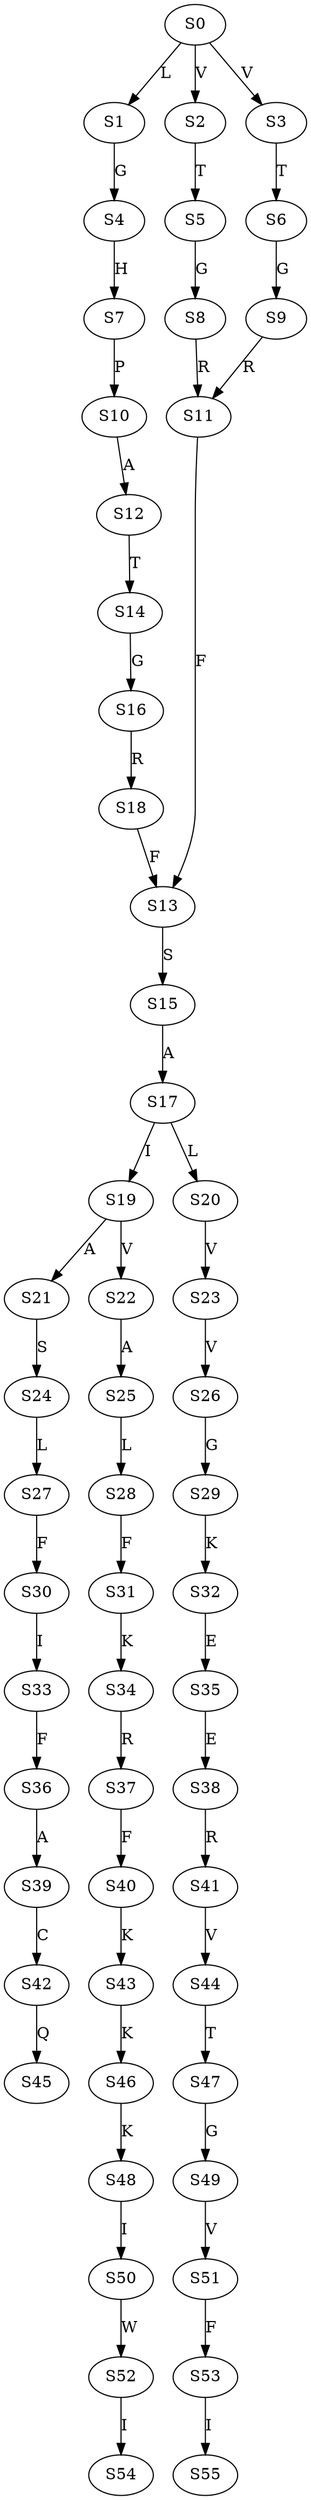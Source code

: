 strict digraph  {
	S0 -> S1 [ label = L ];
	S0 -> S2 [ label = V ];
	S0 -> S3 [ label = V ];
	S1 -> S4 [ label = G ];
	S2 -> S5 [ label = T ];
	S3 -> S6 [ label = T ];
	S4 -> S7 [ label = H ];
	S5 -> S8 [ label = G ];
	S6 -> S9 [ label = G ];
	S7 -> S10 [ label = P ];
	S8 -> S11 [ label = R ];
	S9 -> S11 [ label = R ];
	S10 -> S12 [ label = A ];
	S11 -> S13 [ label = F ];
	S12 -> S14 [ label = T ];
	S13 -> S15 [ label = S ];
	S14 -> S16 [ label = G ];
	S15 -> S17 [ label = A ];
	S16 -> S18 [ label = R ];
	S17 -> S19 [ label = I ];
	S17 -> S20 [ label = L ];
	S18 -> S13 [ label = F ];
	S19 -> S21 [ label = A ];
	S19 -> S22 [ label = V ];
	S20 -> S23 [ label = V ];
	S21 -> S24 [ label = S ];
	S22 -> S25 [ label = A ];
	S23 -> S26 [ label = V ];
	S24 -> S27 [ label = L ];
	S25 -> S28 [ label = L ];
	S26 -> S29 [ label = G ];
	S27 -> S30 [ label = F ];
	S28 -> S31 [ label = F ];
	S29 -> S32 [ label = K ];
	S30 -> S33 [ label = I ];
	S31 -> S34 [ label = K ];
	S32 -> S35 [ label = E ];
	S33 -> S36 [ label = F ];
	S34 -> S37 [ label = R ];
	S35 -> S38 [ label = E ];
	S36 -> S39 [ label = A ];
	S37 -> S40 [ label = F ];
	S38 -> S41 [ label = R ];
	S39 -> S42 [ label = C ];
	S40 -> S43 [ label = K ];
	S41 -> S44 [ label = V ];
	S42 -> S45 [ label = Q ];
	S43 -> S46 [ label = K ];
	S44 -> S47 [ label = T ];
	S46 -> S48 [ label = K ];
	S47 -> S49 [ label = G ];
	S48 -> S50 [ label = I ];
	S49 -> S51 [ label = V ];
	S50 -> S52 [ label = W ];
	S51 -> S53 [ label = F ];
	S52 -> S54 [ label = I ];
	S53 -> S55 [ label = I ];
}

